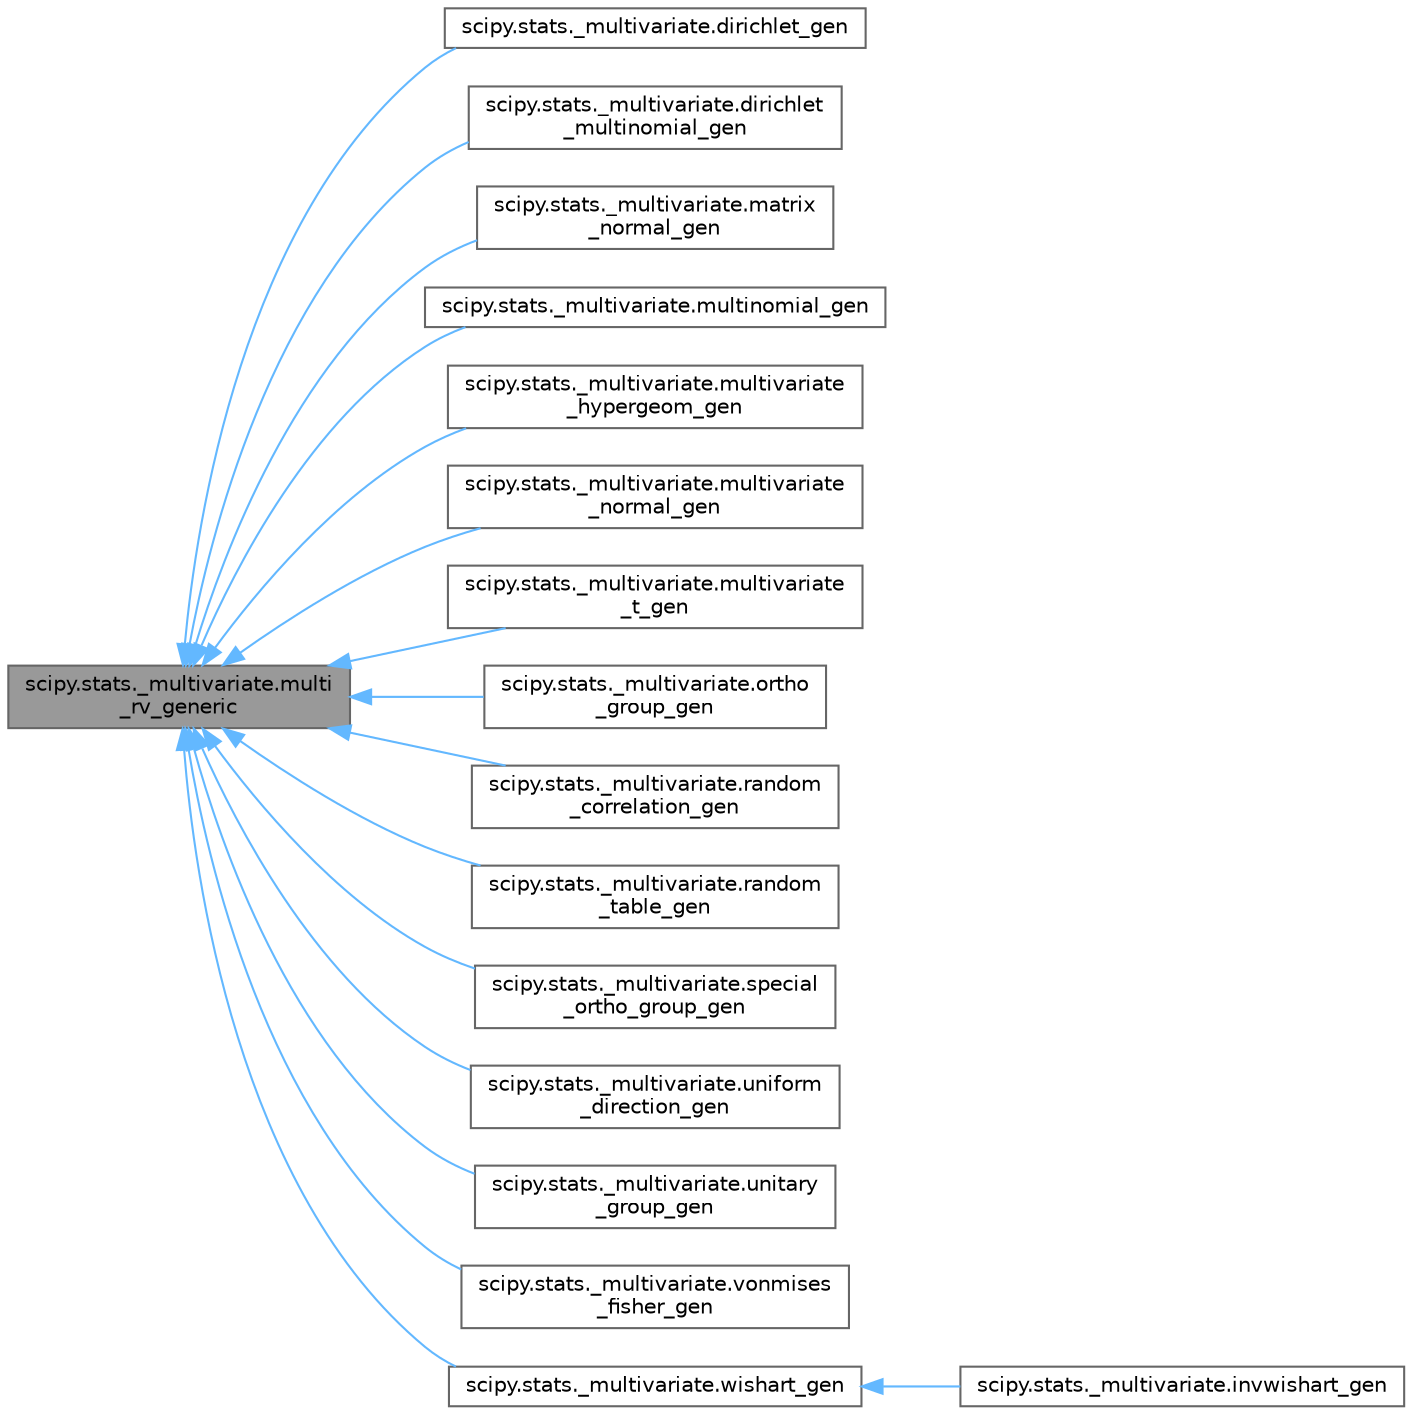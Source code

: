 digraph "scipy.stats._multivariate.multi_rv_generic"
{
 // LATEX_PDF_SIZE
  bgcolor="transparent";
  edge [fontname=Helvetica,fontsize=10,labelfontname=Helvetica,labelfontsize=10];
  node [fontname=Helvetica,fontsize=10,shape=box,height=0.2,width=0.4];
  rankdir="LR";
  Node1 [id="Node000001",label="scipy.stats._multivariate.multi\l_rv_generic",height=0.2,width=0.4,color="gray40", fillcolor="grey60", style="filled", fontcolor="black",tooltip=" "];
  Node1 -> Node2 [id="edge1_Node000001_Node000002",dir="back",color="steelblue1",style="solid",tooltip=" "];
  Node2 [id="Node000002",label="scipy.stats._multivariate.dirichlet_gen",height=0.2,width=0.4,color="gray40", fillcolor="white", style="filled",URL="$d0/d35/classscipy_1_1stats_1_1__multivariate_1_1dirichlet__gen.html",tooltip=" "];
  Node1 -> Node3 [id="edge2_Node000001_Node000003",dir="back",color="steelblue1",style="solid",tooltip=" "];
  Node3 [id="Node000003",label="scipy.stats._multivariate.dirichlet\l_multinomial_gen",height=0.2,width=0.4,color="gray40", fillcolor="white", style="filled",URL="$d4/d83/classscipy_1_1stats_1_1__multivariate_1_1dirichlet__multinomial__gen.html",tooltip=" "];
  Node1 -> Node4 [id="edge3_Node000001_Node000004",dir="back",color="steelblue1",style="solid",tooltip=" "];
  Node4 [id="Node000004",label="scipy.stats._multivariate.matrix\l_normal_gen",height=0.2,width=0.4,color="gray40", fillcolor="white", style="filled",URL="$d5/da7/classscipy_1_1stats_1_1__multivariate_1_1matrix__normal__gen.html",tooltip=" "];
  Node1 -> Node5 [id="edge4_Node000001_Node000005",dir="back",color="steelblue1",style="solid",tooltip=" "];
  Node5 [id="Node000005",label="scipy.stats._multivariate.multinomial_gen",height=0.2,width=0.4,color="gray40", fillcolor="white", style="filled",URL="$d9/d32/classscipy_1_1stats_1_1__multivariate_1_1multinomial__gen.html",tooltip=" "];
  Node1 -> Node6 [id="edge5_Node000001_Node000006",dir="back",color="steelblue1",style="solid",tooltip=" "];
  Node6 [id="Node000006",label="scipy.stats._multivariate.multivariate\l_hypergeom_gen",height=0.2,width=0.4,color="gray40", fillcolor="white", style="filled",URL="$d1/dcb/classscipy_1_1stats_1_1__multivariate_1_1multivariate__hypergeom__gen.html",tooltip=" "];
  Node1 -> Node7 [id="edge6_Node000001_Node000007",dir="back",color="steelblue1",style="solid",tooltip=" "];
  Node7 [id="Node000007",label="scipy.stats._multivariate.multivariate\l_normal_gen",height=0.2,width=0.4,color="gray40", fillcolor="white", style="filled",URL="$dc/df1/classscipy_1_1stats_1_1__multivariate_1_1multivariate__normal__gen.html",tooltip=" "];
  Node1 -> Node8 [id="edge7_Node000001_Node000008",dir="back",color="steelblue1",style="solid",tooltip=" "];
  Node8 [id="Node000008",label="scipy.stats._multivariate.multivariate\l_t_gen",height=0.2,width=0.4,color="gray40", fillcolor="white", style="filled",URL="$dd/d32/classscipy_1_1stats_1_1__multivariate_1_1multivariate__t__gen.html",tooltip=" "];
  Node1 -> Node9 [id="edge8_Node000001_Node000009",dir="back",color="steelblue1",style="solid",tooltip=" "];
  Node9 [id="Node000009",label="scipy.stats._multivariate.ortho\l_group_gen",height=0.2,width=0.4,color="gray40", fillcolor="white", style="filled",URL="$d1/d24/classscipy_1_1stats_1_1__multivariate_1_1ortho__group__gen.html",tooltip=" "];
  Node1 -> Node10 [id="edge9_Node000001_Node000010",dir="back",color="steelblue1",style="solid",tooltip=" "];
  Node10 [id="Node000010",label="scipy.stats._multivariate.random\l_correlation_gen",height=0.2,width=0.4,color="gray40", fillcolor="white", style="filled",URL="$d7/d45/classscipy_1_1stats_1_1__multivariate_1_1random__correlation__gen.html",tooltip=" "];
  Node1 -> Node11 [id="edge10_Node000001_Node000011",dir="back",color="steelblue1",style="solid",tooltip=" "];
  Node11 [id="Node000011",label="scipy.stats._multivariate.random\l_table_gen",height=0.2,width=0.4,color="gray40", fillcolor="white", style="filled",URL="$dc/de4/classscipy_1_1stats_1_1__multivariate_1_1random__table__gen.html",tooltip=" "];
  Node1 -> Node12 [id="edge11_Node000001_Node000012",dir="back",color="steelblue1",style="solid",tooltip=" "];
  Node12 [id="Node000012",label="scipy.stats._multivariate.special\l_ortho_group_gen",height=0.2,width=0.4,color="gray40", fillcolor="white", style="filled",URL="$dd/d1a/classscipy_1_1stats_1_1__multivariate_1_1special__ortho__group__gen.html",tooltip=" "];
  Node1 -> Node13 [id="edge12_Node000001_Node000013",dir="back",color="steelblue1",style="solid",tooltip=" "];
  Node13 [id="Node000013",label="scipy.stats._multivariate.uniform\l_direction_gen",height=0.2,width=0.4,color="gray40", fillcolor="white", style="filled",URL="$df/df8/classscipy_1_1stats_1_1__multivariate_1_1uniform__direction__gen.html",tooltip=" "];
  Node1 -> Node14 [id="edge13_Node000001_Node000014",dir="back",color="steelblue1",style="solid",tooltip=" "];
  Node14 [id="Node000014",label="scipy.stats._multivariate.unitary\l_group_gen",height=0.2,width=0.4,color="gray40", fillcolor="white", style="filled",URL="$d8/df6/classscipy_1_1stats_1_1__multivariate_1_1unitary__group__gen.html",tooltip=" "];
  Node1 -> Node15 [id="edge14_Node000001_Node000015",dir="back",color="steelblue1",style="solid",tooltip=" "];
  Node15 [id="Node000015",label="scipy.stats._multivariate.vonmises\l_fisher_gen",height=0.2,width=0.4,color="gray40", fillcolor="white", style="filled",URL="$d8/d45/classscipy_1_1stats_1_1__multivariate_1_1vonmises__fisher__gen.html",tooltip=" "];
  Node1 -> Node16 [id="edge15_Node000001_Node000016",dir="back",color="steelblue1",style="solid",tooltip=" "];
  Node16 [id="Node000016",label="scipy.stats._multivariate.wishart_gen",height=0.2,width=0.4,color="gray40", fillcolor="white", style="filled",URL="$df/da9/classscipy_1_1stats_1_1__multivariate_1_1wishart__gen.html",tooltip=" "];
  Node16 -> Node17 [id="edge16_Node000016_Node000017",dir="back",color="steelblue1",style="solid",tooltip=" "];
  Node17 [id="Node000017",label="scipy.stats._multivariate.invwishart_gen",height=0.2,width=0.4,color="gray40", fillcolor="white", style="filled",URL="$d8/d00/classscipy_1_1stats_1_1__multivariate_1_1invwishart__gen.html",tooltip=" "];
}

